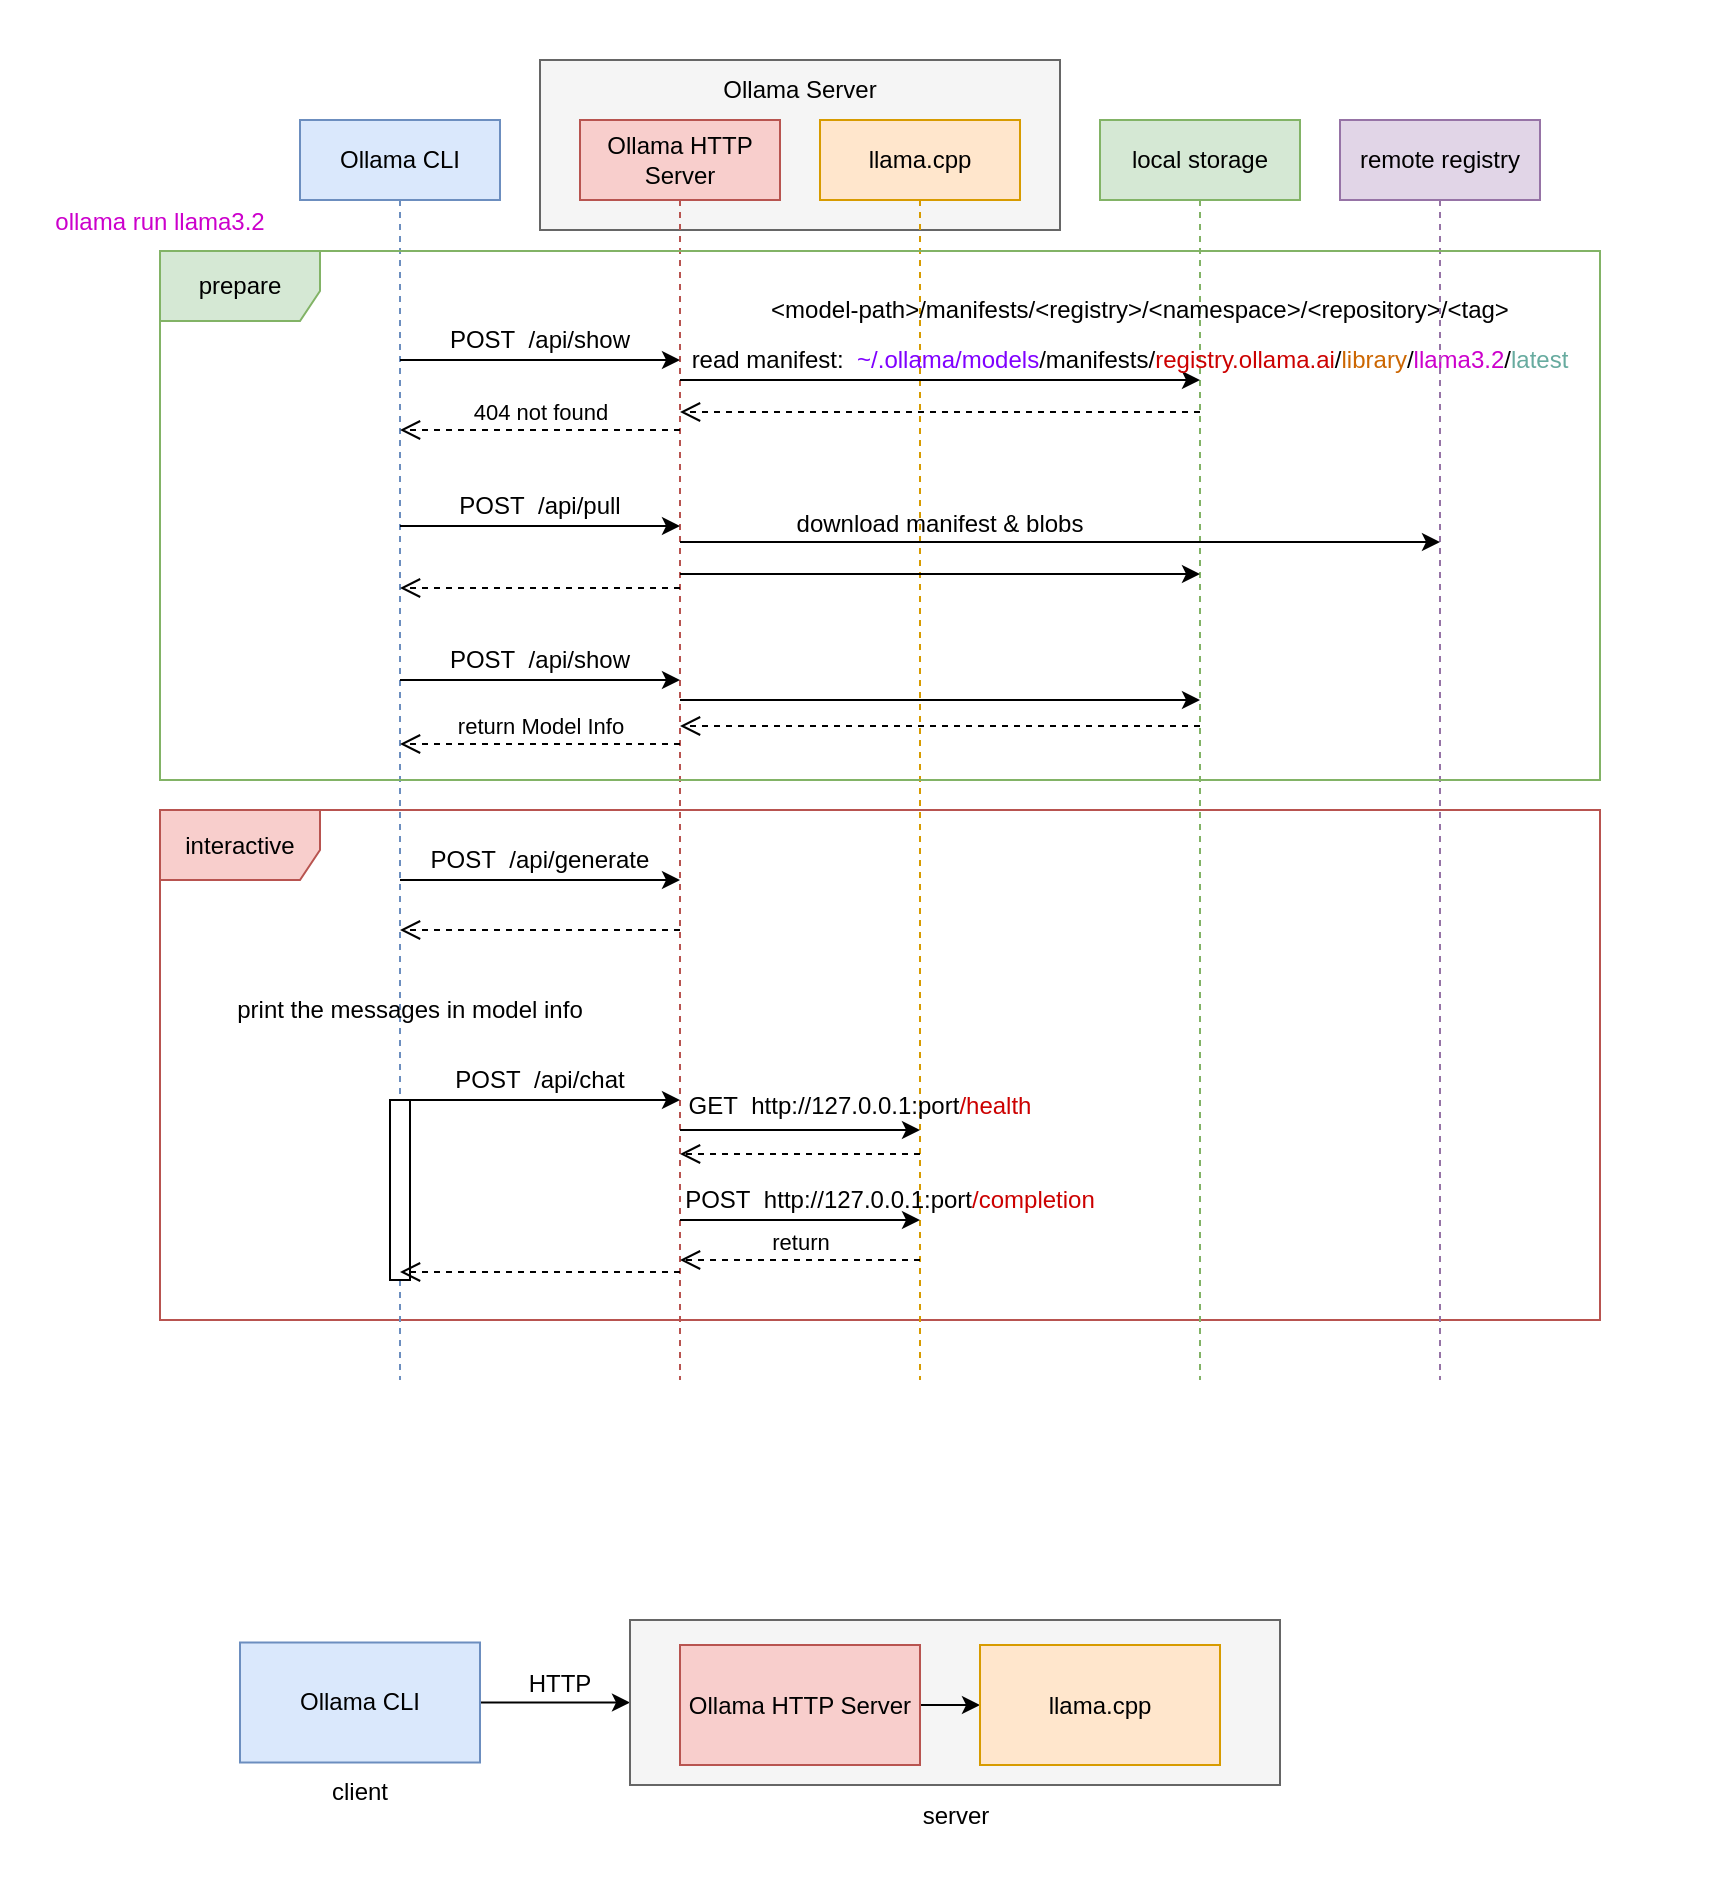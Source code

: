 <mxfile version="24.7.17">
  <diagram name="ollama" id="aKqHUxS_sBr7K3Fq788i">
    <mxGraphModel dx="954" dy="674" grid="1" gridSize="10" guides="1" tooltips="1" connect="1" arrows="1" fold="1" page="1" pageScale="1" pageWidth="827" pageHeight="1169" math="0" shadow="0">
      <root>
        <mxCell id="0" />
        <mxCell id="1" parent="0" />
        <mxCell id="E5HBdvcYcPuv0-VKnIk4-62" value="" style="rounded=0;whiteSpace=wrap;html=1;strokeColor=none;" vertex="1" parent="1">
          <mxGeometry x="100" y="792.5" width="610" height="167.5" as="geometry" />
        </mxCell>
        <mxCell id="E5HBdvcYcPuv0-VKnIk4-50" value="" style="rounded=0;whiteSpace=wrap;html=1;strokeColor=none;" vertex="1" parent="1">
          <mxGeometry x="10" y="20" width="860" height="710" as="geometry" />
        </mxCell>
        <mxCell id="E5HBdvcYcPuv0-VKnIk4-21" value="interactive" style="shape=umlFrame;whiteSpace=wrap;html=1;pointerEvents=0;width=80;height=35;fillColor=#f8cecc;strokeColor=#b85450;" vertex="1" parent="1">
          <mxGeometry x="90" y="425" width="720" height="255" as="geometry" />
        </mxCell>
        <mxCell id="E5HBdvcYcPuv0-VKnIk4-4" value="" style="rounded=0;whiteSpace=wrap;html=1;fillColor=#f5f5f5;fontColor=#333333;strokeColor=#666666;" vertex="1" parent="1">
          <mxGeometry x="280" y="50" width="260" height="85" as="geometry" />
        </mxCell>
        <mxCell id="E5HBdvcYcPuv0-VKnIk4-1" value="Ollama CLI" style="shape=umlLifeline;perimeter=lifelinePerimeter;whiteSpace=wrap;html=1;container=1;dropTarget=0;collapsible=0;recursiveResize=0;outlineConnect=0;portConstraint=eastwest;newEdgeStyle={&quot;curved&quot;:0,&quot;rounded&quot;:0};fillColor=#dae8fc;strokeColor=#6c8ebf;" vertex="1" parent="1">
          <mxGeometry x="160" y="80" width="100" height="630" as="geometry" />
        </mxCell>
        <mxCell id="E5HBdvcYcPuv0-VKnIk4-22" value="" style="html=1;points=[[0,0,0,0,5],[0,1,0,0,-5],[1,0,0,0,5],[1,1,0,0,-5]];perimeter=orthogonalPerimeter;outlineConnect=0;targetShapes=umlLifeline;portConstraint=eastwest;newEdgeStyle={&quot;curved&quot;:0,&quot;rounded&quot;:0};" vertex="1" parent="E5HBdvcYcPuv0-VKnIk4-1">
          <mxGeometry x="45" y="490" width="10" height="90" as="geometry" />
        </mxCell>
        <mxCell id="E5HBdvcYcPuv0-VKnIk4-2" value="Ollama HTTP Server" style="shape=umlLifeline;perimeter=lifelinePerimeter;whiteSpace=wrap;html=1;container=1;dropTarget=0;collapsible=0;recursiveResize=0;outlineConnect=0;portConstraint=eastwest;newEdgeStyle={&quot;curved&quot;:0,&quot;rounded&quot;:0};fillColor=#f8cecc;strokeColor=#b85450;" vertex="1" parent="1">
          <mxGeometry x="300" y="80" width="100" height="630" as="geometry" />
        </mxCell>
        <mxCell id="E5HBdvcYcPuv0-VKnIk4-3" value="llama.cpp" style="shape=umlLifeline;perimeter=lifelinePerimeter;whiteSpace=wrap;html=1;container=1;dropTarget=0;collapsible=0;recursiveResize=0;outlineConnect=0;portConstraint=eastwest;newEdgeStyle={&quot;curved&quot;:0,&quot;rounded&quot;:0};fillColor=#ffe6cc;strokeColor=#d79b00;" vertex="1" parent="1">
          <mxGeometry x="420" y="80" width="100" height="630" as="geometry" />
        </mxCell>
        <mxCell id="E5HBdvcYcPuv0-VKnIk4-5" value="Ollama Server" style="text;html=1;align=center;verticalAlign=middle;whiteSpace=wrap;rounded=0;" vertex="1" parent="1">
          <mxGeometry x="365" y="50" width="90" height="30" as="geometry" />
        </mxCell>
        <mxCell id="E5HBdvcYcPuv0-VKnIk4-6" value="&lt;font color=&quot;#cc00cc&quot;&gt;ollama run llama3.2&lt;/font&gt;" style="text;html=1;align=center;verticalAlign=middle;whiteSpace=wrap;rounded=0;" vertex="1" parent="1">
          <mxGeometry x="30" y="115.5" width="120" height="30" as="geometry" />
        </mxCell>
        <mxCell id="E5HBdvcYcPuv0-VKnIk4-7" value="" style="endArrow=classic;html=1;rounded=0;" edge="1" parent="1">
          <mxGeometry width="50" height="50" relative="1" as="geometry">
            <mxPoint x="210" y="200" as="sourcePoint" />
            <mxPoint x="350" y="200" as="targetPoint" />
          </mxGeometry>
        </mxCell>
        <mxCell id="E5HBdvcYcPuv0-VKnIk4-8" value="POST&amp;nbsp; /api/show" style="text;html=1;align=center;verticalAlign=middle;whiteSpace=wrap;rounded=0;" vertex="1" parent="1">
          <mxGeometry x="210" y="180" width="140" height="20" as="geometry" />
        </mxCell>
        <mxCell id="E5HBdvcYcPuv0-VKnIk4-9" value="404 not found" style="html=1;verticalAlign=bottom;endArrow=open;dashed=1;endSize=8;curved=0;rounded=0;" edge="1" parent="1">
          <mxGeometry relative="1" as="geometry">
            <mxPoint x="350" y="235" as="sourcePoint" />
            <mxPoint x="210" y="235" as="targetPoint" />
          </mxGeometry>
        </mxCell>
        <mxCell id="E5HBdvcYcPuv0-VKnIk4-10" value="" style="endArrow=classic;html=1;rounded=0;" edge="1" parent="1">
          <mxGeometry width="50" height="50" relative="1" as="geometry">
            <mxPoint x="210" y="283" as="sourcePoint" />
            <mxPoint x="350" y="283" as="targetPoint" />
          </mxGeometry>
        </mxCell>
        <mxCell id="E5HBdvcYcPuv0-VKnIk4-11" value="POST&amp;nbsp; /api/pull" style="text;html=1;align=center;verticalAlign=middle;whiteSpace=wrap;rounded=0;" vertex="1" parent="1">
          <mxGeometry x="210" y="263" width="140" height="20" as="geometry" />
        </mxCell>
        <mxCell id="E5HBdvcYcPuv0-VKnIk4-12" value="" style="html=1;verticalAlign=bottom;endArrow=open;dashed=1;endSize=8;curved=0;rounded=0;" edge="1" parent="1">
          <mxGeometry relative="1" as="geometry">
            <mxPoint x="350" y="314" as="sourcePoint" />
            <mxPoint x="210" y="314" as="targetPoint" />
          </mxGeometry>
        </mxCell>
        <mxCell id="E5HBdvcYcPuv0-VKnIk4-13" value="" style="endArrow=classic;html=1;rounded=0;" edge="1" parent="1">
          <mxGeometry width="50" height="50" relative="1" as="geometry">
            <mxPoint x="210" y="360" as="sourcePoint" />
            <mxPoint x="350" y="360" as="targetPoint" />
          </mxGeometry>
        </mxCell>
        <mxCell id="E5HBdvcYcPuv0-VKnIk4-14" value="POST&amp;nbsp; /api/show" style="text;html=1;align=center;verticalAlign=middle;whiteSpace=wrap;rounded=0;" vertex="1" parent="1">
          <mxGeometry x="210" y="340" width="140" height="20" as="geometry" />
        </mxCell>
        <mxCell id="E5HBdvcYcPuv0-VKnIk4-15" value="return Model Info" style="html=1;verticalAlign=bottom;endArrow=open;dashed=1;endSize=8;curved=0;rounded=0;" edge="1" parent="1">
          <mxGeometry relative="1" as="geometry">
            <mxPoint x="350" y="392" as="sourcePoint" />
            <mxPoint x="210" y="392" as="targetPoint" />
          </mxGeometry>
        </mxCell>
        <mxCell id="E5HBdvcYcPuv0-VKnIk4-16" value="" style="endArrow=classic;html=1;rounded=0;" edge="1" parent="1">
          <mxGeometry width="50" height="50" relative="1" as="geometry">
            <mxPoint x="210" y="460" as="sourcePoint" />
            <mxPoint x="350" y="460" as="targetPoint" />
          </mxGeometry>
        </mxCell>
        <mxCell id="E5HBdvcYcPuv0-VKnIk4-17" value="POST&amp;nbsp; /api/generate" style="text;html=1;align=center;verticalAlign=middle;whiteSpace=wrap;rounded=0;" vertex="1" parent="1">
          <mxGeometry x="210" y="440" width="140" height="20" as="geometry" />
        </mxCell>
        <mxCell id="E5HBdvcYcPuv0-VKnIk4-18" value="" style="html=1;verticalAlign=bottom;endArrow=open;dashed=1;endSize=8;curved=0;rounded=0;" edge="1" parent="1">
          <mxGeometry relative="1" as="geometry">
            <mxPoint x="350" y="485" as="sourcePoint" />
            <mxPoint x="210" y="485" as="targetPoint" />
          </mxGeometry>
        </mxCell>
        <mxCell id="E5HBdvcYcPuv0-VKnIk4-20" value="print the messages in model info" style="text;html=1;align=center;verticalAlign=middle;whiteSpace=wrap;rounded=0;" vertex="1" parent="1">
          <mxGeometry x="120" y="510" width="190" height="30" as="geometry" />
        </mxCell>
        <mxCell id="E5HBdvcYcPuv0-VKnIk4-23" value="" style="endArrow=classic;html=1;rounded=0;" edge="1" parent="1">
          <mxGeometry width="50" height="50" relative="1" as="geometry">
            <mxPoint x="210" y="570" as="sourcePoint" />
            <mxPoint x="350" y="570" as="targetPoint" />
          </mxGeometry>
        </mxCell>
        <mxCell id="E5HBdvcYcPuv0-VKnIk4-24" value="POST&amp;nbsp; /api/chat" style="text;html=1;align=center;verticalAlign=middle;whiteSpace=wrap;rounded=0;" vertex="1" parent="1">
          <mxGeometry x="210" y="550" width="140" height="20" as="geometry" />
        </mxCell>
        <mxCell id="E5HBdvcYcPuv0-VKnIk4-25" value="" style="html=1;verticalAlign=bottom;endArrow=open;dashed=1;endSize=8;curved=0;rounded=0;" edge="1" parent="1">
          <mxGeometry relative="1" as="geometry">
            <mxPoint x="350" y="656" as="sourcePoint" />
            <mxPoint x="210" y="656" as="targetPoint" />
          </mxGeometry>
        </mxCell>
        <mxCell id="E5HBdvcYcPuv0-VKnIk4-26" value="local storage" style="shape=umlLifeline;perimeter=lifelinePerimeter;whiteSpace=wrap;html=1;container=1;dropTarget=0;collapsible=0;recursiveResize=0;outlineConnect=0;portConstraint=eastwest;newEdgeStyle={&quot;curved&quot;:0,&quot;rounded&quot;:0};fillColor=#d5e8d4;strokeColor=#82b366;" vertex="1" parent="1">
          <mxGeometry x="560" y="80" width="100" height="630" as="geometry" />
        </mxCell>
        <mxCell id="E5HBdvcYcPuv0-VKnIk4-28" value="" style="endArrow=classic;html=1;rounded=0;" edge="1" parent="1">
          <mxGeometry width="50" height="50" relative="1" as="geometry">
            <mxPoint x="350" y="210" as="sourcePoint" />
            <mxPoint x="610" y="210" as="targetPoint" />
          </mxGeometry>
        </mxCell>
        <mxCell id="E5HBdvcYcPuv0-VKnIk4-29" value="read manifest:&amp;nbsp;&amp;nbsp;&lt;font color=&quot;#7f00ff&quot;&gt;~/.ollama/models&lt;/font&gt;/manifests/&lt;font color=&quot;#cc0000&quot;&gt;registry.ollama.ai&lt;/font&gt;/&lt;font color=&quot;#cc6600&quot;&gt;library&lt;/font&gt;/&lt;font color=&quot;#cc00cc&quot;&gt;llama3.2&lt;/font&gt;/&lt;font color=&quot;#67ab9f&quot;&gt;latest&lt;/font&gt;" style="text;html=1;align=center;verticalAlign=middle;whiteSpace=wrap;rounded=0;" vertex="1" parent="1">
          <mxGeometry x="350" y="190" width="450" height="20" as="geometry" />
        </mxCell>
        <mxCell id="E5HBdvcYcPuv0-VKnIk4-30" value="&amp;lt;model-path&amp;gt;/manifests/&amp;lt;registry&amp;gt;/&amp;lt;namespace&amp;gt;/&amp;lt;repository&amp;gt;/&amp;lt;tag&amp;gt;" style="text;html=1;align=center;verticalAlign=middle;whiteSpace=wrap;rounded=0;" vertex="1" parent="1">
          <mxGeometry x="390" y="160" width="380" height="30" as="geometry" />
        </mxCell>
        <mxCell id="E5HBdvcYcPuv0-VKnIk4-32" value="" style="html=1;verticalAlign=bottom;endArrow=open;dashed=1;endSize=8;curved=0;rounded=0;" edge="1" parent="1">
          <mxGeometry relative="1" as="geometry">
            <mxPoint x="610" y="226" as="sourcePoint" />
            <mxPoint x="350" y="226" as="targetPoint" />
          </mxGeometry>
        </mxCell>
        <mxCell id="E5HBdvcYcPuv0-VKnIk4-33" value="remote registry" style="shape=umlLifeline;perimeter=lifelinePerimeter;whiteSpace=wrap;html=1;container=1;dropTarget=0;collapsible=0;recursiveResize=0;outlineConnect=0;portConstraint=eastwest;newEdgeStyle={&quot;curved&quot;:0,&quot;rounded&quot;:0};fillColor=#e1d5e7;strokeColor=#9673a6;" vertex="1" parent="1">
          <mxGeometry x="680" y="80" width="100" height="630" as="geometry" />
        </mxCell>
        <mxCell id="E5HBdvcYcPuv0-VKnIk4-34" value="" style="endArrow=classic;html=1;rounded=0;" edge="1" parent="1">
          <mxGeometry width="50" height="50" relative="1" as="geometry">
            <mxPoint x="350" y="291" as="sourcePoint" />
            <mxPoint x="730" y="291" as="targetPoint" />
          </mxGeometry>
        </mxCell>
        <mxCell id="E5HBdvcYcPuv0-VKnIk4-36" value="" style="endArrow=classic;html=1;rounded=0;" edge="1" parent="1">
          <mxGeometry width="50" height="50" relative="1" as="geometry">
            <mxPoint x="350" y="307" as="sourcePoint" />
            <mxPoint x="610" y="307" as="targetPoint" />
          </mxGeometry>
        </mxCell>
        <mxCell id="E5HBdvcYcPuv0-VKnIk4-37" value="download manifest &amp;amp; blobs" style="text;html=1;align=center;verticalAlign=middle;whiteSpace=wrap;rounded=0;" vertex="1" parent="1">
          <mxGeometry x="390" y="270" width="180" height="23" as="geometry" />
        </mxCell>
        <mxCell id="E5HBdvcYcPuv0-VKnIk4-38" value="" style="endArrow=classic;html=1;rounded=0;" edge="1" parent="1">
          <mxGeometry width="50" height="50" relative="1" as="geometry">
            <mxPoint x="350" y="370" as="sourcePoint" />
            <mxPoint x="610" y="370" as="targetPoint" />
          </mxGeometry>
        </mxCell>
        <mxCell id="E5HBdvcYcPuv0-VKnIk4-39" value="" style="html=1;verticalAlign=bottom;endArrow=open;dashed=1;endSize=8;curved=0;rounded=0;" edge="1" parent="1">
          <mxGeometry relative="1" as="geometry">
            <mxPoint x="610" y="383" as="sourcePoint" />
            <mxPoint x="350" y="383" as="targetPoint" />
          </mxGeometry>
        </mxCell>
        <mxCell id="E5HBdvcYcPuv0-VKnIk4-41" value="" style="endArrow=classic;html=1;rounded=0;" edge="1" parent="1">
          <mxGeometry width="50" height="50" relative="1" as="geometry">
            <mxPoint x="350" y="585" as="sourcePoint" />
            <mxPoint x="470" y="585" as="targetPoint" />
          </mxGeometry>
        </mxCell>
        <mxCell id="E5HBdvcYcPuv0-VKnIk4-42" value="GET&amp;nbsp; http://127.0.0.1:port&lt;font color=&quot;#cc0000&quot;&gt;/health&lt;/font&gt;" style="text;html=1;align=center;verticalAlign=middle;whiteSpace=wrap;rounded=0;" vertex="1" parent="1">
          <mxGeometry x="350" y="560" width="180" height="25" as="geometry" />
        </mxCell>
        <mxCell id="E5HBdvcYcPuv0-VKnIk4-43" value="" style="html=1;verticalAlign=bottom;endArrow=open;dashed=1;endSize=8;curved=0;rounded=0;" edge="1" parent="1">
          <mxGeometry relative="1" as="geometry">
            <mxPoint x="470" y="597" as="sourcePoint" />
            <mxPoint x="350" y="597" as="targetPoint" />
          </mxGeometry>
        </mxCell>
        <mxCell id="E5HBdvcYcPuv0-VKnIk4-44" value="" style="endArrow=classic;html=1;rounded=0;" edge="1" parent="1">
          <mxGeometry width="50" height="50" relative="1" as="geometry">
            <mxPoint x="350" y="630" as="sourcePoint" />
            <mxPoint x="470" y="630" as="targetPoint" />
          </mxGeometry>
        </mxCell>
        <mxCell id="E5HBdvcYcPuv0-VKnIk4-45" value="POST&amp;nbsp; http://127.0.0.1:port&lt;font color=&quot;#cc0000&quot;&gt;/completion&lt;/font&gt;" style="text;html=1;align=center;verticalAlign=middle;whiteSpace=wrap;rounded=0;" vertex="1" parent="1">
          <mxGeometry x="350" y="610" width="210" height="20" as="geometry" />
        </mxCell>
        <mxCell id="E5HBdvcYcPuv0-VKnIk4-46" value="return" style="html=1;verticalAlign=bottom;endArrow=open;dashed=1;endSize=8;curved=0;rounded=0;" edge="1" parent="1">
          <mxGeometry relative="1" as="geometry">
            <mxPoint x="470" y="650" as="sourcePoint" />
            <mxPoint x="350" y="650" as="targetPoint" />
          </mxGeometry>
        </mxCell>
        <mxCell id="E5HBdvcYcPuv0-VKnIk4-47" value="prepare" style="shape=umlFrame;whiteSpace=wrap;html=1;pointerEvents=0;width=80;height=35;fillColor=#d5e8d4;strokeColor=#82b366;" vertex="1" parent="1">
          <mxGeometry x="90" y="145.5" width="720" height="264.5" as="geometry" />
        </mxCell>
        <mxCell id="E5HBdvcYcPuv0-VKnIk4-59" style="edgeStyle=orthogonalEdgeStyle;rounded=0;orthogonalLoop=1;jettySize=auto;html=1;exitX=1;exitY=0.5;exitDx=0;exitDy=0;entryX=0;entryY=0.5;entryDx=0;entryDy=0;" edge="1" parent="1" source="E5HBdvcYcPuv0-VKnIk4-51" target="E5HBdvcYcPuv0-VKnIk4-52">
          <mxGeometry relative="1" as="geometry" />
        </mxCell>
        <mxCell id="E5HBdvcYcPuv0-VKnIk4-51" value="&lt;div&gt;Ollama CLI&lt;/div&gt;" style="rounded=0;whiteSpace=wrap;html=1;fillColor=#dae8fc;strokeColor=#6c8ebf;" vertex="1" parent="1">
          <mxGeometry x="130" y="841.25" width="120" height="60" as="geometry" />
        </mxCell>
        <mxCell id="E5HBdvcYcPuv0-VKnIk4-52" value="" style="rounded=0;whiteSpace=wrap;html=1;fillColor=#f5f5f5;fontColor=#333333;strokeColor=#666666;" vertex="1" parent="1">
          <mxGeometry x="325" y="830" width="325" height="82.5" as="geometry" />
        </mxCell>
        <mxCell id="E5HBdvcYcPuv0-VKnIk4-61" style="edgeStyle=orthogonalEdgeStyle;rounded=0;orthogonalLoop=1;jettySize=auto;html=1;exitX=1;exitY=0.5;exitDx=0;exitDy=0;entryX=0;entryY=0.5;entryDx=0;entryDy=0;" edge="1" parent="1" source="E5HBdvcYcPuv0-VKnIk4-55" target="E5HBdvcYcPuv0-VKnIk4-56">
          <mxGeometry relative="1" as="geometry" />
        </mxCell>
        <mxCell id="E5HBdvcYcPuv0-VKnIk4-55" value="Ollama HTTP Server" style="rounded=0;whiteSpace=wrap;html=1;fillColor=#f8cecc;strokeColor=#b85450;" vertex="1" parent="1">
          <mxGeometry x="350" y="842.5" width="120" height="60" as="geometry" />
        </mxCell>
        <mxCell id="E5HBdvcYcPuv0-VKnIk4-56" value="llama.cpp" style="rounded=0;whiteSpace=wrap;html=1;fillColor=#ffe6cc;strokeColor=#d79b00;" vertex="1" parent="1">
          <mxGeometry x="500" y="842.5" width="120" height="60" as="geometry" />
        </mxCell>
        <mxCell id="E5HBdvcYcPuv0-VKnIk4-57" value="client" style="text;html=1;align=center;verticalAlign=middle;whiteSpace=wrap;rounded=0;" vertex="1" parent="1">
          <mxGeometry x="150" y="901.25" width="80" height="30" as="geometry" />
        </mxCell>
        <mxCell id="E5HBdvcYcPuv0-VKnIk4-58" value="server" style="text;html=1;align=center;verticalAlign=middle;whiteSpace=wrap;rounded=0;" vertex="1" parent="1">
          <mxGeometry x="447.5" y="912.5" width="80" height="30" as="geometry" />
        </mxCell>
        <mxCell id="E5HBdvcYcPuv0-VKnIk4-60" value="HTTP" style="text;html=1;align=center;verticalAlign=middle;whiteSpace=wrap;rounded=0;" vertex="1" parent="1">
          <mxGeometry x="260" y="852.5" width="60" height="18.75" as="geometry" />
        </mxCell>
      </root>
    </mxGraphModel>
  </diagram>
</mxfile>
